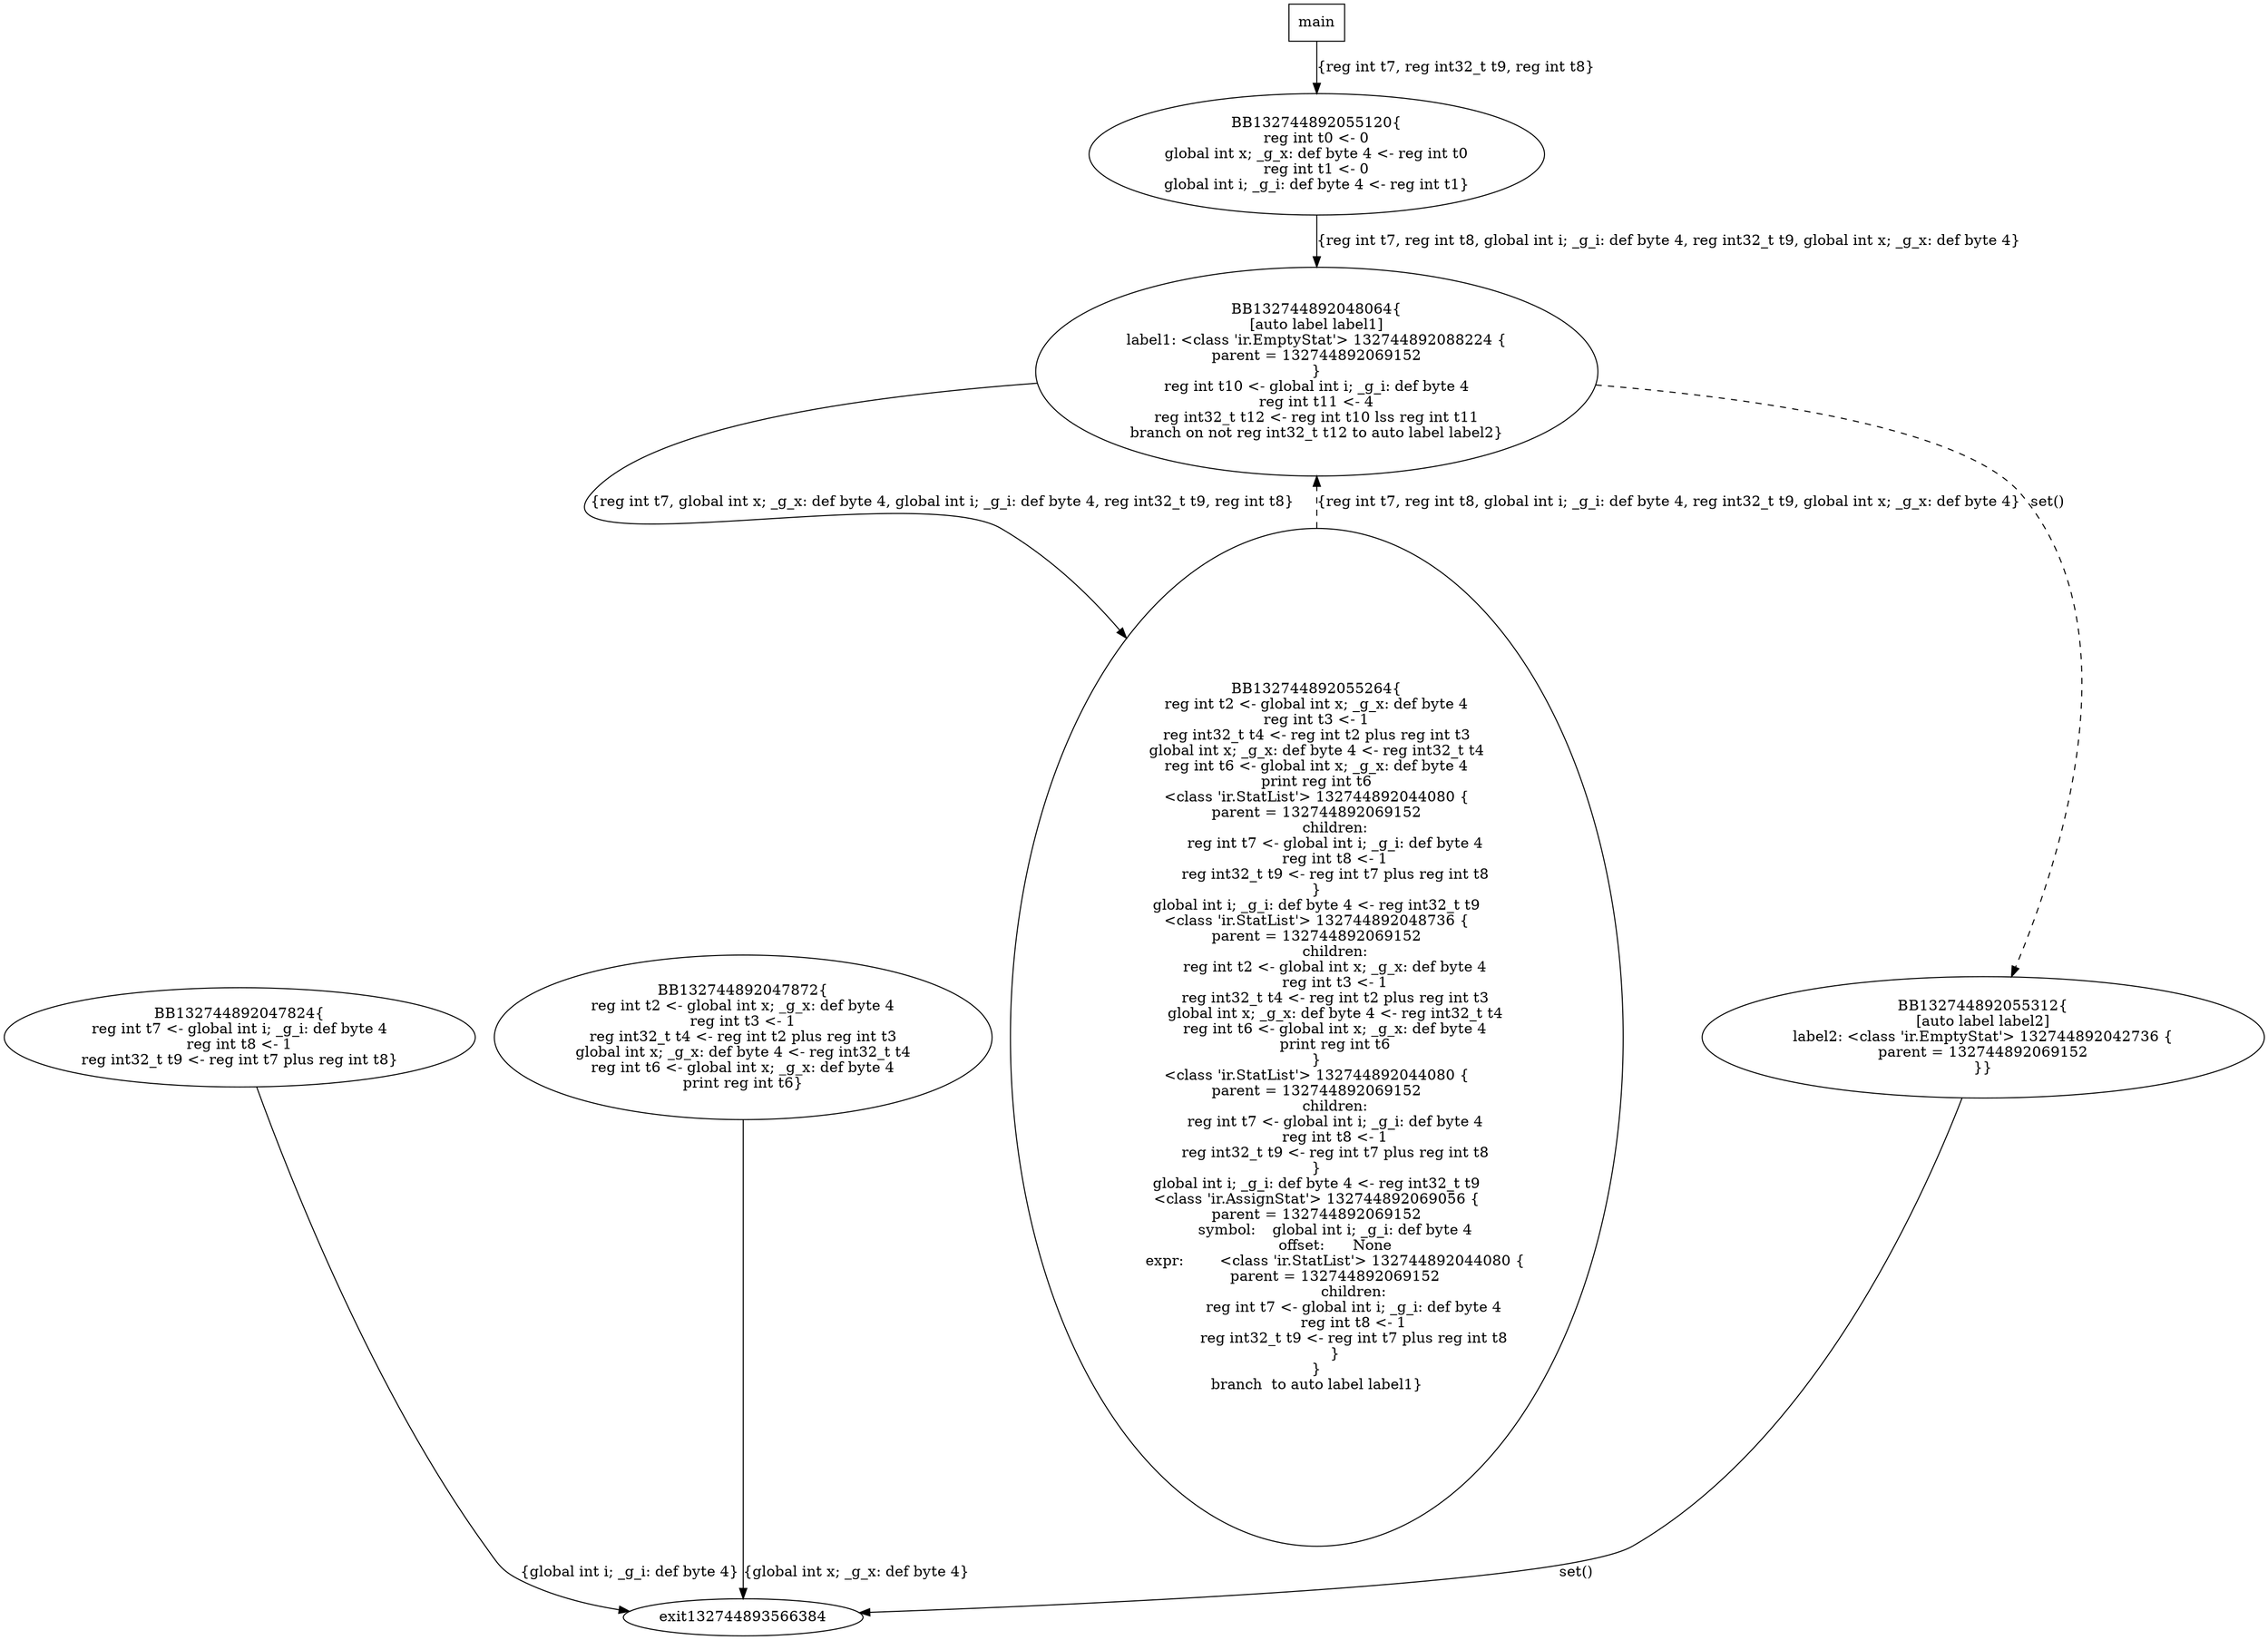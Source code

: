 digraph G {
132744892047824 [label="BB132744892047824{\nreg int t7 <- global int i; _g_i: def byte 4\nreg int t8 <- 1\nreg int32_t t9 <- reg int t7 plus reg int t8}"];
132744892047824 -> exit132744893566384 [label="{global int i; _g_i: def byte 4}"];
132744892047872 [label="BB132744892047872{\nreg int t2 <- global int x; _g_x: def byte 4\nreg int t3 <- 1\nreg int32_t t4 <- reg int t2 plus reg int t3\nglobal int x; _g_x: def byte 4 <- reg int32_t t4\nreg int t6 <- global int x; _g_x: def byte 4\nprint reg int t6}"];
132744892047872 -> exit132744893566384 [label="{global int x; _g_x: def byte 4}"];
132744892055120 [label="BB132744892055120{\nreg int t0 <- 0\nglobal int x; _g_x: def byte 4 <- reg int t0\nreg int t1 <- 0\nglobal int i; _g_i: def byte 4 <- reg int t1}"];
132744892055120 -> 132744892048064 [label="{reg int t7, reg int t8, global int i; _g_i: def byte 4, reg int32_t t9, global int x; _g_x: def byte 4}"];
132744892048064 [label="BB132744892048064{\n[auto label label1]\nlabel1: <class 'ir.EmptyStat'> 132744892088224 {
parent = 132744892069152
}\nreg int t10 <- global int i; _g_i: def byte 4\nreg int t11 <- 4\nreg int32_t t12 <- reg int t10 lss reg int t11\nbranch on not reg int32_t t12 to auto label label2}"];
132744892048064 -> 132744892055264 [label="{reg int t7, global int x; _g_x: def byte 4, global int i; _g_i: def byte 4, reg int32_t t9, reg int t8}"];
132744892048064 -> 132744892055312 [style=dashed,label="set()"];
132744892055264 [label="BB132744892055264{\nreg int t2 <- global int x; _g_x: def byte 4\nreg int t3 <- 1\nreg int32_t t4 <- reg int t2 plus reg int t3\nglobal int x; _g_x: def byte 4 <- reg int32_t t4\nreg int t6 <- global int x; _g_x: def byte 4\nprint reg int t6\n<class 'ir.StatList'> 132744892044080 {
parent = 132744892069152
	children:
	reg int t7 <- global int i; _g_i: def byte 4
	reg int t8 <- 1
	reg int32_t t9 <- reg int t7 plus reg int t8
}\nglobal int i; _g_i: def byte 4 <- reg int32_t t9\n<class 'ir.StatList'> 132744892048736 {
parent = 132744892069152
	children:
	reg int t2 <- global int x; _g_x: def byte 4
	reg int t3 <- 1
	reg int32_t t4 <- reg int t2 plus reg int t3
	global int x; _g_x: def byte 4 <- reg int32_t t4
	reg int t6 <- global int x; _g_x: def byte 4
	print reg int t6
}\n<class 'ir.StatList'> 132744892044080 {
parent = 132744892069152
	children:
	reg int t7 <- global int i; _g_i: def byte 4
	reg int t8 <- 1
	reg int32_t t9 <- reg int t7 plus reg int t8
}\nglobal int i; _g_i: def byte 4 <- reg int32_t t9\n<class 'ir.AssignStat'> 132744892069056 {
parent = 132744892069152
	symbol: 	global int i; _g_i: def byte 4
	offset: 	None
	expr: 	<class 'ir.StatList'> 132744892044080 {
	parent = 132744892069152
		children:
		reg int t7 <- global int i; _g_i: def byte 4
		reg int t8 <- 1
		reg int32_t t9 <- reg int t7 plus reg int t8
	}
}\nbranch  to auto label label1}"];
132744892055264 -> 132744892048064 [style=dashed,label="{reg int t7, reg int t8, global int i; _g_i: def byte 4, reg int32_t t9, global int x; _g_x: def byte 4}"];
132744892055312 [label="BB132744892055312{\n[auto label label2]\nlabel2: <class 'ir.EmptyStat'> 132744892042736 {
parent = 132744892069152
}}"];
132744892055312 -> exit132744893566384 [label="set()"];
main [shape=box];
main -> 132744892055120 [label="{reg int t7, reg int32_t t9, reg int t8}"];
}
